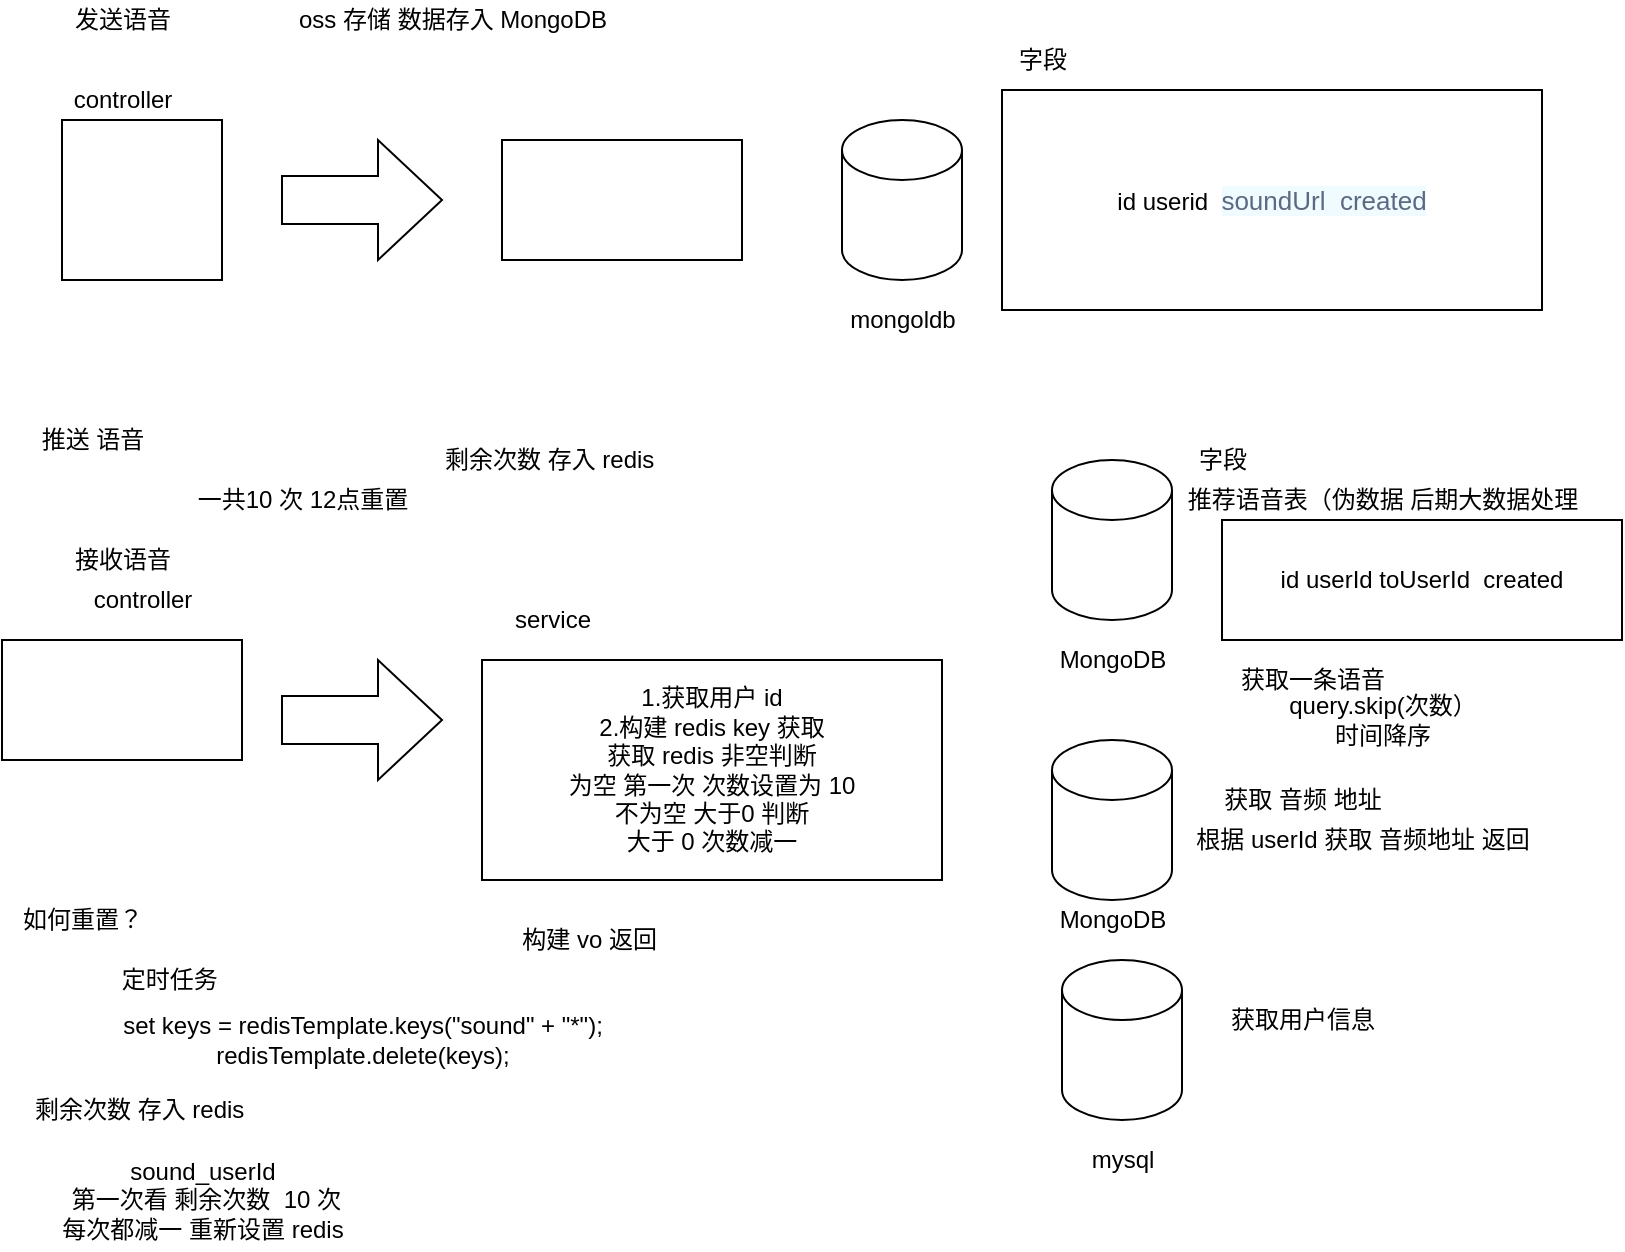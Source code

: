 <mxfile version="15.1.4" type="github">
  <diagram id="TH07ysKGJmiZBzvDwPMG" name="Page-1">
    <mxGraphModel dx="830" dy="618" grid="1" gridSize="10" guides="1" tooltips="1" connect="1" arrows="1" fold="1" page="1" pageScale="1" pageWidth="827" pageHeight="1169" math="0" shadow="0">
      <root>
        <mxCell id="0" />
        <mxCell id="1" parent="0" />
        <mxCell id="VL3w3KNL5hCD0TS1L97Q-1" value="" style="whiteSpace=wrap;html=1;aspect=fixed;" vertex="1" parent="1">
          <mxGeometry x="30" y="90" width="80" height="80" as="geometry" />
        </mxCell>
        <mxCell id="VL3w3KNL5hCD0TS1L97Q-2" value="" style="shape=cylinder3;whiteSpace=wrap;html=1;boundedLbl=1;backgroundOutline=1;size=15;" vertex="1" parent="1">
          <mxGeometry x="420" y="90" width="60" height="80" as="geometry" />
        </mxCell>
        <mxCell id="VL3w3KNL5hCD0TS1L97Q-3" value="mongoldb&lt;br&gt;" style="text;html=1;align=center;verticalAlign=middle;resizable=0;points=[];autosize=1;strokeColor=none;fillColor=none;" vertex="1" parent="1">
          <mxGeometry x="415" y="180" width="70" height="20" as="geometry" />
        </mxCell>
        <mxCell id="VL3w3KNL5hCD0TS1L97Q-4" value="id userid &amp;nbsp;&lt;span style=&quot;color: rgba(13 , 27 , 62 , 0.65) ; font-family: &amp;#34;monospaced number&amp;#34; , &amp;#34;chinese quote&amp;#34; , , , &amp;#34;segoe ui&amp;#34; , &amp;#34;roboto&amp;#34; , &amp;#34;pingfang sc&amp;#34; , &amp;#34;hiragino sans gb&amp;#34; , &amp;#34;microsoft yahei&amp;#34; , &amp;#34;helvetica neue&amp;#34; , &amp;#34;helvetica&amp;#34; , &amp;#34;arial&amp;#34; , sans-serif ; font-size: 13px ; text-align: left ; background-color: rgb(240 , 251 , 255)&quot;&gt;soundUrl &amp;nbsp;created&lt;/span&gt;" style="whiteSpace=wrap;html=1;" vertex="1" parent="1">
          <mxGeometry x="500" y="75" width="270" height="110" as="geometry" />
        </mxCell>
        <mxCell id="VL3w3KNL5hCD0TS1L97Q-5" value="剩余次数 存入 redis&amp;nbsp;" style="text;html=1;align=center;verticalAlign=middle;resizable=0;points=[];autosize=1;strokeColor=none;fillColor=none;" vertex="1" parent="1">
          <mxGeometry x="215" y="250" width="120" height="20" as="geometry" />
        </mxCell>
        <mxCell id="VL3w3KNL5hCD0TS1L97Q-6" value="" style="shape=singleArrow;whiteSpace=wrap;html=1;arrowWidth=0.4;arrowSize=0.4;" vertex="1" parent="1">
          <mxGeometry x="140" y="100" width="80" height="60" as="geometry" />
        </mxCell>
        <mxCell id="VL3w3KNL5hCD0TS1L97Q-7" value="" style="whiteSpace=wrap;html=1;" vertex="1" parent="1">
          <mxGeometry x="250" y="100" width="120" height="60" as="geometry" />
        </mxCell>
        <mxCell id="VL3w3KNL5hCD0TS1L97Q-8" value="controller" style="text;html=1;align=center;verticalAlign=middle;resizable=0;points=[];autosize=1;strokeColor=none;fillColor=none;" vertex="1" parent="1">
          <mxGeometry x="30" y="70" width="60" height="20" as="geometry" />
        </mxCell>
        <mxCell id="VL3w3KNL5hCD0TS1L97Q-9" value="controller" style="text;html=1;align=center;verticalAlign=middle;resizable=0;points=[];autosize=1;strokeColor=none;fillColor=none;" vertex="1" parent="1">
          <mxGeometry x="40" y="320" width="60" height="20" as="geometry" />
        </mxCell>
        <mxCell id="VL3w3KNL5hCD0TS1L97Q-11" value="接收语音&lt;br&gt;" style="text;html=1;align=center;verticalAlign=middle;resizable=0;points=[];autosize=1;strokeColor=none;fillColor=none;" vertex="1" parent="1">
          <mxGeometry x="30" y="300" width="60" height="20" as="geometry" />
        </mxCell>
        <mxCell id="VL3w3KNL5hCD0TS1L97Q-12" value="一共10 次 12点重置" style="text;html=1;align=center;verticalAlign=middle;resizable=0;points=[];autosize=1;strokeColor=none;fillColor=none;" vertex="1" parent="1">
          <mxGeometry x="90" y="270" width="120" height="20" as="geometry" />
        </mxCell>
        <mxCell id="VL3w3KNL5hCD0TS1L97Q-13" value="发送语音" style="text;html=1;align=center;verticalAlign=middle;resizable=0;points=[];autosize=1;strokeColor=none;fillColor=none;" vertex="1" parent="1">
          <mxGeometry x="30" y="30" width="60" height="20" as="geometry" />
        </mxCell>
        <mxCell id="VL3w3KNL5hCD0TS1L97Q-14" value="oss 存储 数据存入 MongoDB" style="text;html=1;align=center;verticalAlign=middle;resizable=0;points=[];autosize=1;strokeColor=none;fillColor=none;" vertex="1" parent="1">
          <mxGeometry x="140" y="30" width="170" height="20" as="geometry" />
        </mxCell>
        <mxCell id="VL3w3KNL5hCD0TS1L97Q-15" value="字段" style="text;html=1;align=center;verticalAlign=middle;resizable=0;points=[];autosize=1;strokeColor=none;fillColor=none;" vertex="1" parent="1">
          <mxGeometry x="500" y="50" width="40" height="20" as="geometry" />
        </mxCell>
        <mxCell id="VL3w3KNL5hCD0TS1L97Q-16" value="" style="shape=singleArrow;whiteSpace=wrap;html=1;arrowWidth=0.4;arrowSize=0.4;" vertex="1" parent="1">
          <mxGeometry x="140" y="360" width="80" height="60" as="geometry" />
        </mxCell>
        <mxCell id="VL3w3KNL5hCD0TS1L97Q-17" value="1.获取用户 id&lt;br&gt;2.构建 redis key 获取&lt;br&gt;获取 redis 非空判断&lt;br&gt;为空 第一次 次数设置为 10&lt;br&gt;不为空 大于0 判断&lt;br&gt;大于 0 次数减一&lt;br&gt;" style="whiteSpace=wrap;html=1;" vertex="1" parent="1">
          <mxGeometry x="240" y="360" width="230" height="110" as="geometry" />
        </mxCell>
        <mxCell id="VL3w3KNL5hCD0TS1L97Q-18" value="" style="whiteSpace=wrap;html=1;" vertex="1" parent="1">
          <mxGeometry y="350" width="120" height="60" as="geometry" />
        </mxCell>
        <mxCell id="VL3w3KNL5hCD0TS1L97Q-19" value="" style="shape=cylinder3;whiteSpace=wrap;html=1;boundedLbl=1;backgroundOutline=1;size=15;" vertex="1" parent="1">
          <mxGeometry x="525" y="400" width="60" height="80" as="geometry" />
        </mxCell>
        <mxCell id="VL3w3KNL5hCD0TS1L97Q-20" value="MongoDB&lt;br&gt;" style="text;html=1;align=center;verticalAlign=middle;resizable=0;points=[];autosize=1;strokeColor=none;fillColor=none;" vertex="1" parent="1">
          <mxGeometry x="520" y="480" width="70" height="20" as="geometry" />
        </mxCell>
        <mxCell id="VL3w3KNL5hCD0TS1L97Q-21" value="" style="shape=cylinder3;whiteSpace=wrap;html=1;boundedLbl=1;backgroundOutline=1;size=15;" vertex="1" parent="1">
          <mxGeometry x="530" y="510" width="60" height="80" as="geometry" />
        </mxCell>
        <mxCell id="VL3w3KNL5hCD0TS1L97Q-22" value="mysql" style="text;html=1;align=center;verticalAlign=middle;resizable=0;points=[];autosize=1;strokeColor=none;fillColor=none;" vertex="1" parent="1">
          <mxGeometry x="535" y="600" width="50" height="20" as="geometry" />
        </mxCell>
        <mxCell id="VL3w3KNL5hCD0TS1L97Q-23" value="获取用户信息" style="text;html=1;align=center;verticalAlign=middle;resizable=0;points=[];autosize=1;strokeColor=none;fillColor=none;" vertex="1" parent="1">
          <mxGeometry x="605" y="530" width="90" height="20" as="geometry" />
        </mxCell>
        <mxCell id="VL3w3KNL5hCD0TS1L97Q-24" value="获取 音频 地址" style="text;html=1;align=center;verticalAlign=middle;resizable=0;points=[];autosize=1;strokeColor=none;fillColor=none;" vertex="1" parent="1">
          <mxGeometry x="605" y="420" width="90" height="20" as="geometry" />
        </mxCell>
        <mxCell id="VL3w3KNL5hCD0TS1L97Q-25" value="推送 语音" style="text;html=1;align=center;verticalAlign=middle;resizable=0;points=[];autosize=1;strokeColor=none;fillColor=none;" vertex="1" parent="1">
          <mxGeometry x="10" y="240" width="70" height="20" as="geometry" />
        </mxCell>
        <mxCell id="VL3w3KNL5hCD0TS1L97Q-27" value="" style="shape=cylinder3;whiteSpace=wrap;html=1;boundedLbl=1;backgroundOutline=1;size=15;" vertex="1" parent="1">
          <mxGeometry x="525" y="260" width="60" height="80" as="geometry" />
        </mxCell>
        <mxCell id="VL3w3KNL5hCD0TS1L97Q-28" value="MongoDB&lt;br&gt;" style="text;html=1;align=center;verticalAlign=middle;resizable=0;points=[];autosize=1;strokeColor=none;fillColor=none;" vertex="1" parent="1">
          <mxGeometry x="520" y="350" width="70" height="20" as="geometry" />
        </mxCell>
        <mxCell id="VL3w3KNL5hCD0TS1L97Q-29" value="推荐语音表（伪数据 后期大数据处理" style="text;html=1;align=center;verticalAlign=middle;resizable=0;points=[];autosize=1;strokeColor=none;fillColor=none;" vertex="1" parent="1">
          <mxGeometry x="585" y="270" width="210" height="20" as="geometry" />
        </mxCell>
        <mxCell id="VL3w3KNL5hCD0TS1L97Q-30" value="构建 vo 返回&amp;nbsp;" style="text;html=1;align=center;verticalAlign=middle;resizable=0;points=[];autosize=1;strokeColor=none;fillColor=none;" vertex="1" parent="1">
          <mxGeometry x="250" y="490" width="90" height="20" as="geometry" />
        </mxCell>
        <mxCell id="VL3w3KNL5hCD0TS1L97Q-31" value="service" style="text;html=1;align=center;verticalAlign=middle;resizable=0;points=[];autosize=1;strokeColor=none;fillColor=none;" vertex="1" parent="1">
          <mxGeometry x="250" y="330" width="50" height="20" as="geometry" />
        </mxCell>
        <mxCell id="VL3w3KNL5hCD0TS1L97Q-32" value="id userId toUserId &amp;nbsp;created" style="whiteSpace=wrap;html=1;" vertex="1" parent="1">
          <mxGeometry x="610" y="290" width="200" height="60" as="geometry" />
        </mxCell>
        <mxCell id="VL3w3KNL5hCD0TS1L97Q-33" value="字段" style="text;html=1;align=center;verticalAlign=middle;resizable=0;points=[];autosize=1;strokeColor=none;fillColor=none;" vertex="1" parent="1">
          <mxGeometry x="590" y="250" width="40" height="20" as="geometry" />
        </mxCell>
        <mxCell id="VL3w3KNL5hCD0TS1L97Q-34" value="如何重置？" style="text;html=1;align=center;verticalAlign=middle;resizable=0;points=[];autosize=1;strokeColor=none;fillColor=none;" vertex="1" parent="1">
          <mxGeometry y="480" width="80" height="20" as="geometry" />
        </mxCell>
        <mxCell id="VL3w3KNL5hCD0TS1L97Q-35" value="定时任务&amp;nbsp;" style="text;html=1;align=center;verticalAlign=middle;resizable=0;points=[];autosize=1;strokeColor=none;fillColor=none;" vertex="1" parent="1">
          <mxGeometry x="50" y="510" width="70" height="20" as="geometry" />
        </mxCell>
        <mxCell id="VL3w3KNL5hCD0TS1L97Q-36" value="set keys = redisTemplate.keys(&quot;sound&quot; + &quot;*&quot;);&lt;br&gt;redisTemplate.delete(keys);" style="text;html=1;align=center;verticalAlign=middle;resizable=0;points=[];autosize=1;strokeColor=none;fillColor=none;" vertex="1" parent="1">
          <mxGeometry x="50" y="535" width="260" height="30" as="geometry" />
        </mxCell>
        <mxCell id="VL3w3KNL5hCD0TS1L97Q-37" value="剩余次数 存入 redis&amp;nbsp;" style="text;html=1;align=center;verticalAlign=middle;resizable=0;points=[];autosize=1;strokeColor=none;fillColor=none;" vertex="1" parent="1">
          <mxGeometry x="10" y="575" width="120" height="20" as="geometry" />
        </mxCell>
        <mxCell id="VL3w3KNL5hCD0TS1L97Q-38" value="sound_userId&lt;br&gt;&amp;nbsp;第一次看 剩余次数 &amp;nbsp;10 次&lt;br&gt;每次都减一 重新设置 redis" style="text;html=1;align=center;verticalAlign=middle;resizable=0;points=[];autosize=1;strokeColor=none;fillColor=none;" vertex="1" parent="1">
          <mxGeometry x="20" y="605" width="160" height="50" as="geometry" />
        </mxCell>
        <mxCell id="VL3w3KNL5hCD0TS1L97Q-40" value="query.skip(次数）&lt;br&gt;时间降序" style="text;html=1;align=center;verticalAlign=middle;resizable=0;points=[];autosize=1;strokeColor=none;fillColor=none;" vertex="1" parent="1">
          <mxGeometry x="635" y="375" width="110" height="30" as="geometry" />
        </mxCell>
        <mxCell id="VL3w3KNL5hCD0TS1L97Q-41" value="获取一条语音" style="text;html=1;align=center;verticalAlign=middle;resizable=0;points=[];autosize=1;strokeColor=none;fillColor=none;" vertex="1" parent="1">
          <mxGeometry x="610" y="360" width="90" height="20" as="geometry" />
        </mxCell>
        <mxCell id="VL3w3KNL5hCD0TS1L97Q-42" value="根据 userId 获取 音频地址 返回" style="text;html=1;align=center;verticalAlign=middle;resizable=0;points=[];autosize=1;strokeColor=none;fillColor=none;" vertex="1" parent="1">
          <mxGeometry x="590" y="440" width="180" height="20" as="geometry" />
        </mxCell>
      </root>
    </mxGraphModel>
  </diagram>
</mxfile>

